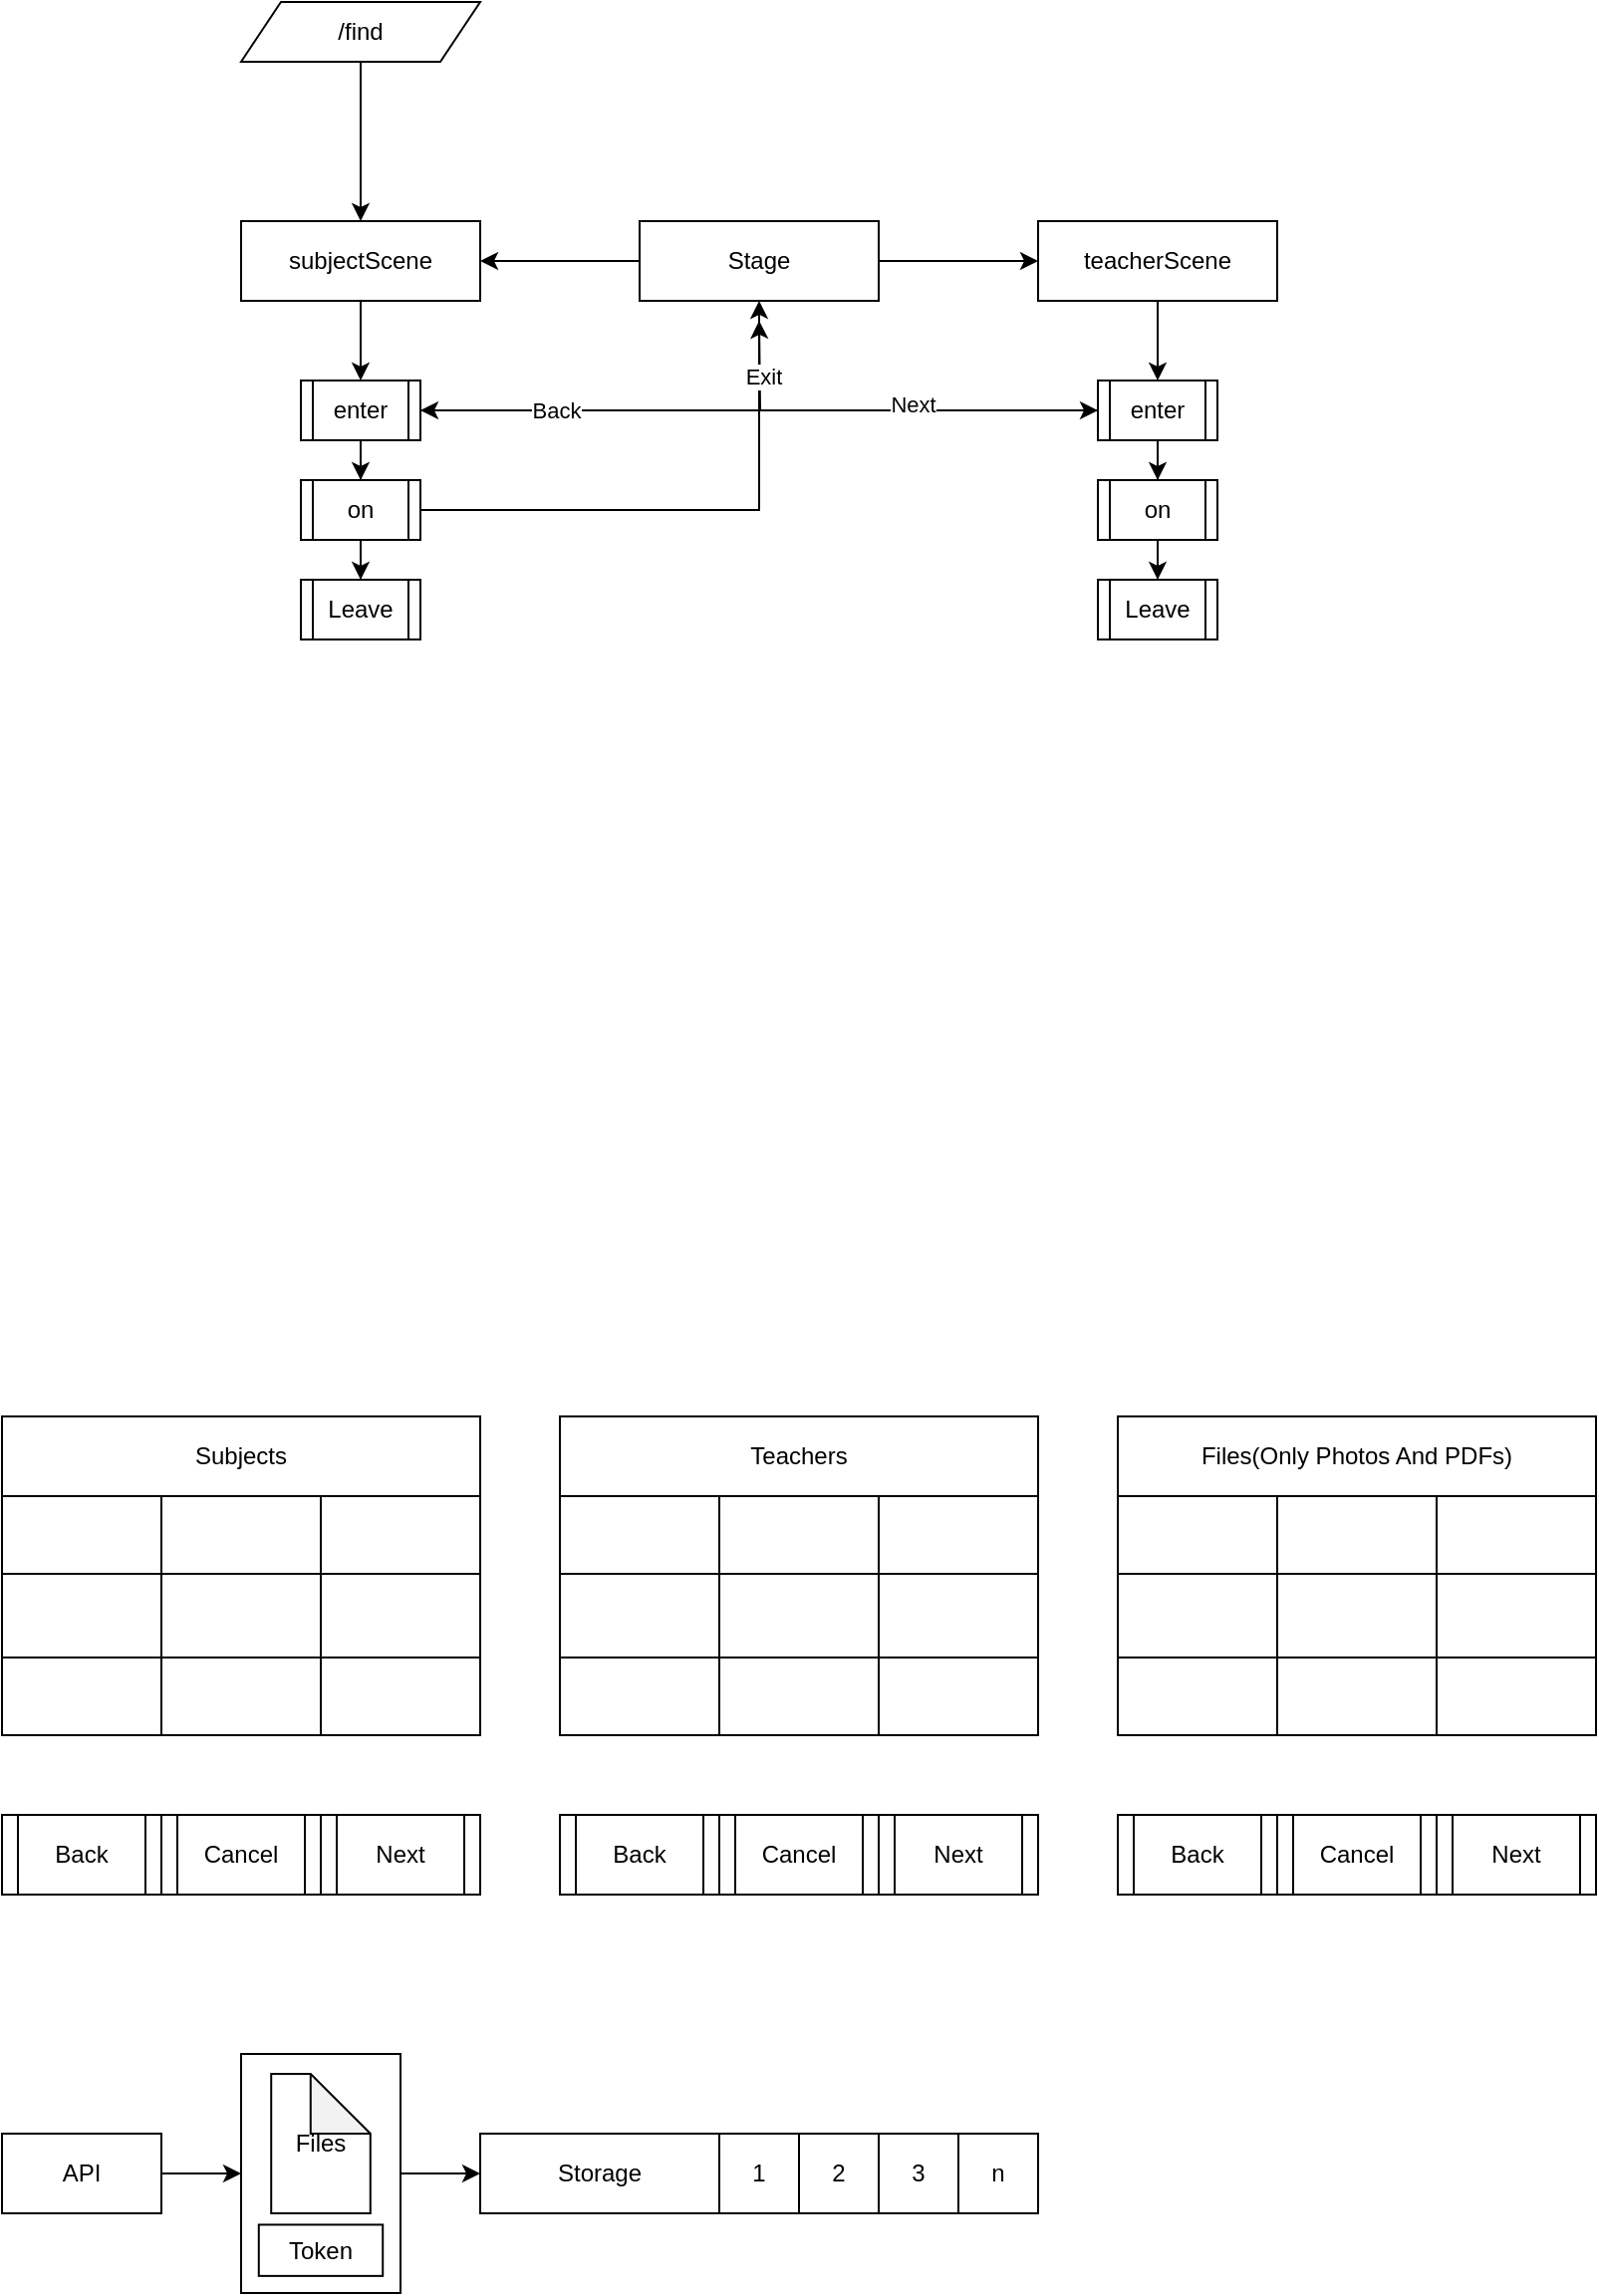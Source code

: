 <mxfile>
    <diagram id="yi8sH0du7SfGwoxkTVEj" name="Page-1">
        <mxGraphModel dx="683" dy="407" grid="1" gridSize="10" guides="1" tooltips="1" connect="1" arrows="1" fold="1" page="1" pageScale="1" pageWidth="850" pageHeight="1100" math="0" shadow="0">
            <root>
                <mxCell id="0"/>
                <mxCell id="1" parent="0"/>
                <mxCell id="7" style="edgeStyle=orthogonalEdgeStyle;rounded=0;orthogonalLoop=1;jettySize=auto;html=1;exitX=0;exitY=0.5;exitDx=0;exitDy=0;" parent="1" source="3" target="4" edge="1">
                    <mxGeometry relative="1" as="geometry"/>
                </mxCell>
                <mxCell id="9" style="edgeStyle=orthogonalEdgeStyle;rounded=0;orthogonalLoop=1;jettySize=auto;html=1;" parent="1" source="3" target="8" edge="1">
                    <mxGeometry relative="1" as="geometry"/>
                </mxCell>
                <mxCell id="3" value="&lt;span&gt;Stage&lt;/span&gt;" style="rounded=0;whiteSpace=wrap;html=1;" parent="1" vertex="1">
                    <mxGeometry x="360" y="520" width="120" height="40" as="geometry"/>
                </mxCell>
                <mxCell id="15" style="edgeStyle=orthogonalEdgeStyle;rounded=0;orthogonalLoop=1;jettySize=auto;html=1;entryX=0.5;entryY=0;entryDx=0;entryDy=0;" parent="1" source="4" target="11" edge="1">
                    <mxGeometry relative="1" as="geometry"/>
                </mxCell>
                <mxCell id="4" value="&lt;span&gt;subjectScene&lt;/span&gt;" style="rounded=0;whiteSpace=wrap;html=1;" parent="1" vertex="1">
                    <mxGeometry x="160" y="520" width="120" height="40" as="geometry"/>
                </mxCell>
                <mxCell id="23" style="edgeStyle=orthogonalEdgeStyle;rounded=0;orthogonalLoop=1;jettySize=auto;html=1;exitX=0.5;exitY=1;exitDx=0;exitDy=0;entryX=0.5;entryY=0;entryDx=0;entryDy=0;" parent="1" source="8" target="19" edge="1">
                    <mxGeometry relative="1" as="geometry"/>
                </mxCell>
                <mxCell id="8" value="teacherScene" style="rounded=0;whiteSpace=wrap;html=1;" parent="1" vertex="1">
                    <mxGeometry x="560" y="520" width="120" height="40" as="geometry"/>
                </mxCell>
                <mxCell id="16" style="edgeStyle=orthogonalEdgeStyle;rounded=0;orthogonalLoop=1;jettySize=auto;html=1;" parent="1" source="11" target="12" edge="1">
                    <mxGeometry relative="1" as="geometry"/>
                </mxCell>
                <mxCell id="33" style="edgeStyle=orthogonalEdgeStyle;rounded=0;orthogonalLoop=1;jettySize=auto;html=1;entryX=0.5;entryY=1;entryDx=0;entryDy=0;" parent="1" source="11" target="3" edge="1">
                    <mxGeometry relative="1" as="geometry"/>
                </mxCell>
                <mxCell id="11" value="enter" style="shape=process;whiteSpace=wrap;html=1;backgroundOutline=1;" parent="1" vertex="1">
                    <mxGeometry x="190" y="600" width="60" height="30" as="geometry"/>
                </mxCell>
                <mxCell id="17" style="edgeStyle=orthogonalEdgeStyle;rounded=0;orthogonalLoop=1;jettySize=auto;html=1;" parent="1" source="12" target="13" edge="1">
                    <mxGeometry relative="1" as="geometry"/>
                </mxCell>
                <mxCell id="24" style="edgeStyle=orthogonalEdgeStyle;rounded=0;orthogonalLoop=1;jettySize=auto;html=1;entryX=0;entryY=0.5;entryDx=0;entryDy=0;" parent="1" source="12" target="19" edge="1">
                    <mxGeometry relative="1" as="geometry"/>
                </mxCell>
                <mxCell id="12" value="on" style="shape=process;whiteSpace=wrap;html=1;backgroundOutline=1;" parent="1" vertex="1">
                    <mxGeometry x="190" y="650" width="60" height="30" as="geometry"/>
                </mxCell>
                <mxCell id="13" value="Leave" style="shape=process;whiteSpace=wrap;html=1;backgroundOutline=1;" parent="1" vertex="1">
                    <mxGeometry x="190" y="700" width="60" height="30" as="geometry"/>
                </mxCell>
                <mxCell id="18" style="edgeStyle=orthogonalEdgeStyle;rounded=0;orthogonalLoop=1;jettySize=auto;html=1;" parent="1" source="19" target="21" edge="1">
                    <mxGeometry relative="1" as="geometry"/>
                </mxCell>
                <mxCell id="35" style="edgeStyle=orthogonalEdgeStyle;rounded=0;orthogonalLoop=1;jettySize=auto;html=1;" parent="1" source="19" edge="1">
                    <mxGeometry relative="1" as="geometry">
                        <mxPoint x="420" y="570" as="targetPoint"/>
                    </mxGeometry>
                </mxCell>
                <mxCell id="37" value="Exit" style="edgeLabel;html=1;align=center;verticalAlign=middle;resizable=0;points=[];" parent="35" vertex="1" connectable="0">
                    <mxGeometry x="0.741" y="-1" relative="1" as="geometry">
                        <mxPoint as="offset"/>
                    </mxGeometry>
                </mxCell>
                <mxCell id="38" style="edgeStyle=orthogonalEdgeStyle;rounded=0;orthogonalLoop=1;jettySize=auto;html=1;entryX=1;entryY=0.5;entryDx=0;entryDy=0;" parent="1" source="19" target="11" edge="1">
                    <mxGeometry relative="1" as="geometry"/>
                </mxCell>
                <mxCell id="39" value="Back" style="edgeLabel;html=1;align=center;verticalAlign=middle;resizable=0;points=[];" parent="38" vertex="1" connectable="0">
                    <mxGeometry x="0.6" relative="1" as="geometry">
                        <mxPoint as="offset"/>
                    </mxGeometry>
                </mxCell>
                <mxCell id="40" value="Next" style="edgeLabel;html=1;align=center;verticalAlign=middle;resizable=0;points=[];" parent="38" vertex="1" connectable="0">
                    <mxGeometry x="-0.449" y="-3" relative="1" as="geometry">
                        <mxPoint as="offset"/>
                    </mxGeometry>
                </mxCell>
                <mxCell id="19" value="enter" style="shape=process;whiteSpace=wrap;html=1;backgroundOutline=1;" parent="1" vertex="1">
                    <mxGeometry x="590" y="600" width="60" height="30" as="geometry"/>
                </mxCell>
                <mxCell id="20" style="edgeStyle=orthogonalEdgeStyle;rounded=0;orthogonalLoop=1;jettySize=auto;html=1;" parent="1" source="21" target="22" edge="1">
                    <mxGeometry relative="1" as="geometry"/>
                </mxCell>
                <mxCell id="21" value="on" style="shape=process;whiteSpace=wrap;html=1;backgroundOutline=1;" parent="1" vertex="1">
                    <mxGeometry x="590" y="650" width="60" height="30" as="geometry"/>
                </mxCell>
                <mxCell id="22" value="Leave" style="shape=process;whiteSpace=wrap;html=1;backgroundOutline=1;" parent="1" vertex="1">
                    <mxGeometry x="590" y="700" width="60" height="30" as="geometry"/>
                </mxCell>
                <mxCell id="30" style="edgeStyle=orthogonalEdgeStyle;rounded=0;orthogonalLoop=1;jettySize=auto;html=1;" parent="1" source="29" target="4" edge="1">
                    <mxGeometry relative="1" as="geometry"/>
                </mxCell>
                <mxCell id="29" value="/find" style="shape=parallelogram;perimeter=parallelogramPerimeter;whiteSpace=wrap;html=1;fixedSize=1;" parent="1" vertex="1">
                    <mxGeometry x="160" y="410" width="120" height="30" as="geometry"/>
                </mxCell>
                <mxCell id="42" value="Back" style="shape=process;whiteSpace=wrap;html=1;backgroundOutline=1;" parent="1" vertex="1">
                    <mxGeometry x="40" y="1320" width="80" height="40" as="geometry"/>
                </mxCell>
                <mxCell id="43" value="Cancel" style="shape=process;whiteSpace=wrap;html=1;backgroundOutline=1;" parent="1" vertex="1">
                    <mxGeometry x="120" y="1320" width="80" height="40" as="geometry"/>
                </mxCell>
                <mxCell id="44" value="Next" style="shape=process;whiteSpace=wrap;html=1;backgroundOutline=1;" parent="1" vertex="1">
                    <mxGeometry x="200" y="1320" width="80" height="40" as="geometry"/>
                </mxCell>
                <mxCell id="49" value="Subjects" style="shape=table;html=1;whiteSpace=wrap;startSize=40;container=1;collapsible=0;childLayout=tableLayout;sketch=0;gradientColor=none;perimeterSpacing=0;rounded=0;" parent="1" vertex="1">
                    <mxGeometry x="40" y="1120" width="240" height="160" as="geometry"/>
                </mxCell>
                <mxCell id="50" value="" style="shape=partialRectangle;html=1;whiteSpace=wrap;collapsible=0;dropTarget=0;pointerEvents=0;fillColor=none;top=0;left=0;bottom=0;right=0;points=[[0,0.5],[1,0.5]];portConstraint=eastwest;" parent="49" vertex="1">
                    <mxGeometry y="40" width="240" height="39" as="geometry"/>
                </mxCell>
                <mxCell id="51" value="" style="shape=partialRectangle;html=1;whiteSpace=wrap;connectable=0;fillColor=none;top=0;left=0;bottom=0;right=0;overflow=hidden;" parent="50" vertex="1">
                    <mxGeometry width="80" height="39" as="geometry"/>
                </mxCell>
                <mxCell id="52" value="" style="shape=partialRectangle;html=1;whiteSpace=wrap;connectable=0;fillColor=none;top=0;left=0;bottom=0;right=0;overflow=hidden;" parent="50" vertex="1">
                    <mxGeometry x="80" width="80" height="39" as="geometry"/>
                </mxCell>
                <mxCell id="53" value="" style="shape=partialRectangle;html=1;whiteSpace=wrap;connectable=0;fillColor=none;top=0;left=0;bottom=0;right=0;overflow=hidden;" parent="50" vertex="1">
                    <mxGeometry x="160" width="80" height="39" as="geometry"/>
                </mxCell>
                <mxCell id="54" value="" style="shape=partialRectangle;html=1;whiteSpace=wrap;collapsible=0;dropTarget=0;pointerEvents=0;fillColor=none;top=0;left=0;bottom=0;right=0;points=[[0,0.5],[1,0.5]];portConstraint=eastwest;" parent="49" vertex="1">
                    <mxGeometry y="79" width="240" height="42" as="geometry"/>
                </mxCell>
                <mxCell id="55" value="" style="shape=partialRectangle;html=1;whiteSpace=wrap;connectable=0;fillColor=none;top=0;left=0;bottom=0;right=0;overflow=hidden;" parent="54" vertex="1">
                    <mxGeometry width="80" height="42" as="geometry"/>
                </mxCell>
                <mxCell id="56" value="" style="shape=partialRectangle;html=1;whiteSpace=wrap;connectable=0;fillColor=none;top=0;left=0;bottom=0;right=0;overflow=hidden;" parent="54" vertex="1">
                    <mxGeometry x="80" width="80" height="42" as="geometry"/>
                </mxCell>
                <mxCell id="57" value="" style="shape=partialRectangle;html=1;whiteSpace=wrap;connectable=0;fillColor=none;top=0;left=0;bottom=0;right=0;overflow=hidden;" parent="54" vertex="1">
                    <mxGeometry x="160" width="80" height="42" as="geometry"/>
                </mxCell>
                <mxCell id="58" value="" style="shape=partialRectangle;html=1;whiteSpace=wrap;collapsible=0;dropTarget=0;pointerEvents=0;fillColor=none;top=0;left=0;bottom=0;right=0;points=[[0,0.5],[1,0.5]];portConstraint=eastwest;" parent="49" vertex="1">
                    <mxGeometry y="121" width="240" height="39" as="geometry"/>
                </mxCell>
                <mxCell id="59" value="" style="shape=partialRectangle;html=1;whiteSpace=wrap;connectable=0;fillColor=none;top=0;left=0;bottom=0;right=0;overflow=hidden;" parent="58" vertex="1">
                    <mxGeometry width="80" height="39" as="geometry"/>
                </mxCell>
                <mxCell id="60" value="" style="shape=partialRectangle;html=1;whiteSpace=wrap;connectable=0;fillColor=none;top=0;left=0;bottom=0;right=0;overflow=hidden;" parent="58" vertex="1">
                    <mxGeometry x="80" width="80" height="39" as="geometry"/>
                </mxCell>
                <mxCell id="61" value="" style="shape=partialRectangle;html=1;whiteSpace=wrap;connectable=0;fillColor=none;top=0;left=0;bottom=0;right=0;overflow=hidden;" parent="58" vertex="1">
                    <mxGeometry x="160" width="80" height="39" as="geometry"/>
                </mxCell>
                <mxCell id="76" value="Back" style="shape=process;whiteSpace=wrap;html=1;backgroundOutline=1;" vertex="1" parent="1">
                    <mxGeometry x="320" y="1320" width="80" height="40" as="geometry"/>
                </mxCell>
                <mxCell id="77" value="Cancel" style="shape=process;whiteSpace=wrap;html=1;backgroundOutline=1;" vertex="1" parent="1">
                    <mxGeometry x="400" y="1320" width="80" height="40" as="geometry"/>
                </mxCell>
                <mxCell id="78" value="Next" style="shape=process;whiteSpace=wrap;html=1;backgroundOutline=1;" vertex="1" parent="1">
                    <mxGeometry x="480" y="1320" width="80" height="40" as="geometry"/>
                </mxCell>
                <mxCell id="79" value="Teachers" style="shape=table;html=1;whiteSpace=wrap;startSize=40;container=1;collapsible=0;childLayout=tableLayout;sketch=0;gradientColor=none;perimeterSpacing=0;rounded=0;" vertex="1" parent="1">
                    <mxGeometry x="320" y="1120" width="240" height="160" as="geometry"/>
                </mxCell>
                <mxCell id="80" value="" style="shape=partialRectangle;html=1;whiteSpace=wrap;collapsible=0;dropTarget=0;pointerEvents=0;fillColor=none;top=0;left=0;bottom=0;right=0;points=[[0,0.5],[1,0.5]];portConstraint=eastwest;" vertex="1" parent="79">
                    <mxGeometry y="40" width="240" height="39" as="geometry"/>
                </mxCell>
                <mxCell id="81" value="" style="shape=partialRectangle;html=1;whiteSpace=wrap;connectable=0;fillColor=none;top=0;left=0;bottom=0;right=0;overflow=hidden;" vertex="1" parent="80">
                    <mxGeometry width="80" height="39" as="geometry"/>
                </mxCell>
                <mxCell id="82" value="" style="shape=partialRectangle;html=1;whiteSpace=wrap;connectable=0;fillColor=none;top=0;left=0;bottom=0;right=0;overflow=hidden;" vertex="1" parent="80">
                    <mxGeometry x="80" width="80" height="39" as="geometry"/>
                </mxCell>
                <mxCell id="83" value="" style="shape=partialRectangle;html=1;whiteSpace=wrap;connectable=0;fillColor=none;top=0;left=0;bottom=0;right=0;overflow=hidden;" vertex="1" parent="80">
                    <mxGeometry x="160" width="80" height="39" as="geometry"/>
                </mxCell>
                <mxCell id="84" value="" style="shape=partialRectangle;html=1;whiteSpace=wrap;collapsible=0;dropTarget=0;pointerEvents=0;fillColor=none;top=0;left=0;bottom=0;right=0;points=[[0,0.5],[1,0.5]];portConstraint=eastwest;" vertex="1" parent="79">
                    <mxGeometry y="79" width="240" height="42" as="geometry"/>
                </mxCell>
                <mxCell id="85" value="" style="shape=partialRectangle;html=1;whiteSpace=wrap;connectable=0;fillColor=none;top=0;left=0;bottom=0;right=0;overflow=hidden;" vertex="1" parent="84">
                    <mxGeometry width="80" height="42" as="geometry"/>
                </mxCell>
                <mxCell id="86" value="" style="shape=partialRectangle;html=1;whiteSpace=wrap;connectable=0;fillColor=none;top=0;left=0;bottom=0;right=0;overflow=hidden;" vertex="1" parent="84">
                    <mxGeometry x="80" width="80" height="42" as="geometry"/>
                </mxCell>
                <mxCell id="87" value="" style="shape=partialRectangle;html=1;whiteSpace=wrap;connectable=0;fillColor=none;top=0;left=0;bottom=0;right=0;overflow=hidden;" vertex="1" parent="84">
                    <mxGeometry x="160" width="80" height="42" as="geometry"/>
                </mxCell>
                <mxCell id="88" value="" style="shape=partialRectangle;html=1;whiteSpace=wrap;collapsible=0;dropTarget=0;pointerEvents=0;fillColor=none;top=0;left=0;bottom=0;right=0;points=[[0,0.5],[1,0.5]];portConstraint=eastwest;" vertex="1" parent="79">
                    <mxGeometry y="121" width="240" height="39" as="geometry"/>
                </mxCell>
                <mxCell id="89" value="" style="shape=partialRectangle;html=1;whiteSpace=wrap;connectable=0;fillColor=none;top=0;left=0;bottom=0;right=0;overflow=hidden;" vertex="1" parent="88">
                    <mxGeometry width="80" height="39" as="geometry"/>
                </mxCell>
                <mxCell id="90" value="" style="shape=partialRectangle;html=1;whiteSpace=wrap;connectable=0;fillColor=none;top=0;left=0;bottom=0;right=0;overflow=hidden;" vertex="1" parent="88">
                    <mxGeometry x="80" width="80" height="39" as="geometry"/>
                </mxCell>
                <mxCell id="91" value="" style="shape=partialRectangle;html=1;whiteSpace=wrap;connectable=0;fillColor=none;top=0;left=0;bottom=0;right=0;overflow=hidden;" vertex="1" parent="88">
                    <mxGeometry x="160" width="80" height="39" as="geometry"/>
                </mxCell>
                <mxCell id="92" value="Back" style="shape=process;whiteSpace=wrap;html=1;backgroundOutline=1;" vertex="1" parent="1">
                    <mxGeometry x="600" y="1320" width="80" height="40" as="geometry"/>
                </mxCell>
                <mxCell id="93" value="Cancel" style="shape=process;whiteSpace=wrap;html=1;backgroundOutline=1;" vertex="1" parent="1">
                    <mxGeometry x="680" y="1320" width="80" height="40" as="geometry"/>
                </mxCell>
                <mxCell id="94" value="Next" style="shape=process;whiteSpace=wrap;html=1;backgroundOutline=1;" vertex="1" parent="1">
                    <mxGeometry x="760" y="1320" width="80" height="40" as="geometry"/>
                </mxCell>
                <mxCell id="126" value="Files(Only Photos And PDFs)" style="shape=table;html=1;whiteSpace=wrap;startSize=40;container=1;collapsible=0;childLayout=tableLayout;sketch=0;gradientColor=none;perimeterSpacing=0;rounded=0;" vertex="1" parent="1">
                    <mxGeometry x="600" y="1120" width="240" height="160" as="geometry"/>
                </mxCell>
                <mxCell id="127" value="" style="shape=partialRectangle;html=1;whiteSpace=wrap;collapsible=0;dropTarget=0;pointerEvents=0;fillColor=none;top=0;left=0;bottom=0;right=0;points=[[0,0.5],[1,0.5]];portConstraint=eastwest;" vertex="1" parent="126">
                    <mxGeometry y="40" width="240" height="39" as="geometry"/>
                </mxCell>
                <mxCell id="128" value="" style="shape=partialRectangle;html=1;whiteSpace=wrap;connectable=0;fillColor=none;top=0;left=0;bottom=0;right=0;overflow=hidden;" vertex="1" parent="127">
                    <mxGeometry width="80" height="39" as="geometry"/>
                </mxCell>
                <mxCell id="129" value="" style="shape=partialRectangle;html=1;whiteSpace=wrap;connectable=0;fillColor=none;top=0;left=0;bottom=0;right=0;overflow=hidden;" vertex="1" parent="127">
                    <mxGeometry x="80" width="80" height="39" as="geometry"/>
                </mxCell>
                <mxCell id="130" value="" style="shape=partialRectangle;html=1;whiteSpace=wrap;connectable=0;fillColor=none;top=0;left=0;bottom=0;right=0;overflow=hidden;" vertex="1" parent="127">
                    <mxGeometry x="160" width="80" height="39" as="geometry"/>
                </mxCell>
                <mxCell id="131" value="" style="shape=partialRectangle;html=1;whiteSpace=wrap;collapsible=0;dropTarget=0;pointerEvents=0;fillColor=none;top=0;left=0;bottom=0;right=0;points=[[0,0.5],[1,0.5]];portConstraint=eastwest;" vertex="1" parent="126">
                    <mxGeometry y="79" width="240" height="42" as="geometry"/>
                </mxCell>
                <mxCell id="132" value="" style="shape=partialRectangle;html=1;whiteSpace=wrap;connectable=0;fillColor=none;top=0;left=0;bottom=0;right=0;overflow=hidden;" vertex="1" parent="131">
                    <mxGeometry width="80" height="42" as="geometry"/>
                </mxCell>
                <mxCell id="133" value="" style="shape=partialRectangle;html=1;whiteSpace=wrap;connectable=0;fillColor=none;top=0;left=0;bottom=0;right=0;overflow=hidden;" vertex="1" parent="131">
                    <mxGeometry x="80" width="80" height="42" as="geometry"/>
                </mxCell>
                <mxCell id="134" value="" style="shape=partialRectangle;html=1;whiteSpace=wrap;connectable=0;fillColor=none;top=0;left=0;bottom=0;right=0;overflow=hidden;" vertex="1" parent="131">
                    <mxGeometry x="160" width="80" height="42" as="geometry"/>
                </mxCell>
                <mxCell id="135" value="" style="shape=partialRectangle;html=1;whiteSpace=wrap;collapsible=0;dropTarget=0;pointerEvents=0;fillColor=none;top=0;left=0;bottom=0;right=0;points=[[0,0.5],[1,0.5]];portConstraint=eastwest;" vertex="1" parent="126">
                    <mxGeometry y="121" width="240" height="39" as="geometry"/>
                </mxCell>
                <mxCell id="136" value="" style="shape=partialRectangle;html=1;whiteSpace=wrap;connectable=0;fillColor=none;top=0;left=0;bottom=0;right=0;overflow=hidden;" vertex="1" parent="135">
                    <mxGeometry width="80" height="39" as="geometry"/>
                </mxCell>
                <mxCell id="137" value="" style="shape=partialRectangle;html=1;whiteSpace=wrap;connectable=0;fillColor=none;top=0;left=0;bottom=0;right=0;overflow=hidden;" vertex="1" parent="135">
                    <mxGeometry x="80" width="80" height="39" as="geometry"/>
                </mxCell>
                <mxCell id="138" value="" style="shape=partialRectangle;html=1;whiteSpace=wrap;connectable=0;fillColor=none;top=0;left=0;bottom=0;right=0;overflow=hidden;" vertex="1" parent="135">
                    <mxGeometry x="160" width="80" height="39" as="geometry"/>
                </mxCell>
                <mxCell id="148" style="edgeStyle=orthogonalEdgeStyle;rounded=0;orthogonalLoop=1;jettySize=auto;html=1;" edge="1" parent="1" source="145">
                    <mxGeometry relative="1" as="geometry">
                        <mxPoint x="160" y="1500.0" as="targetPoint"/>
                    </mxGeometry>
                </mxCell>
                <mxCell id="145" value="API" style="rounded=0;whiteSpace=wrap;html=1;sketch=0;" vertex="1" parent="1">
                    <mxGeometry x="40" y="1480" width="80" height="40" as="geometry"/>
                </mxCell>
                <mxCell id="147" value="" style="group" vertex="1" connectable="0" parent="1">
                    <mxGeometry x="160" y="1440" width="80" height="120" as="geometry"/>
                </mxCell>
                <mxCell id="146" value="" style="rounded=0;whiteSpace=wrap;html=1;sketch=0;" vertex="1" parent="147">
                    <mxGeometry width="80" height="120" as="geometry"/>
                </mxCell>
                <mxCell id="140" value="Token" style="rounded=0;whiteSpace=wrap;html=1;sketch=0;" vertex="1" parent="147">
                    <mxGeometry x="8.889" y="85.714" width="62.222" height="25.714" as="geometry"/>
                </mxCell>
                <mxCell id="142" value="Files" style="shape=note;whiteSpace=wrap;html=1;backgroundOutline=1;darkOpacity=0.05;rounded=0;sketch=0;" vertex="1" parent="147">
                    <mxGeometry x="15.11" y="10" width="49.78" height="70" as="geometry"/>
                </mxCell>
                <mxCell id="149" value="Storage" style="rounded=0;whiteSpace=wrap;html=1;sketch=0;" vertex="1" parent="1">
                    <mxGeometry x="280" y="1480" width="120" height="40" as="geometry"/>
                </mxCell>
                <mxCell id="151" value="1" style="rounded=0;whiteSpace=wrap;html=1;sketch=0;" vertex="1" parent="1">
                    <mxGeometry x="400" y="1480" width="40" height="40" as="geometry"/>
                </mxCell>
                <mxCell id="152" value="2" style="rounded=0;whiteSpace=wrap;html=1;sketch=0;" vertex="1" parent="1">
                    <mxGeometry x="440" y="1480" width="40" height="40" as="geometry"/>
                </mxCell>
                <mxCell id="153" value="3" style="rounded=0;whiteSpace=wrap;html=1;sketch=0;" vertex="1" parent="1">
                    <mxGeometry x="480" y="1480" width="40" height="40" as="geometry"/>
                </mxCell>
                <mxCell id="154" value="n" style="rounded=0;whiteSpace=wrap;html=1;sketch=0;" vertex="1" parent="1">
                    <mxGeometry x="520" y="1480" width="40" height="40" as="geometry"/>
                </mxCell>
                <mxCell id="155" style="edgeStyle=orthogonalEdgeStyle;rounded=0;orthogonalLoop=1;jettySize=auto;html=1;exitX=1;exitY=0.5;exitDx=0;exitDy=0;entryX=0;entryY=0.5;entryDx=0;entryDy=0;" edge="1" parent="1" source="146" target="149">
                    <mxGeometry relative="1" as="geometry"/>
                </mxCell>
            </root>
        </mxGraphModel>
    </diagram>
</mxfile>
